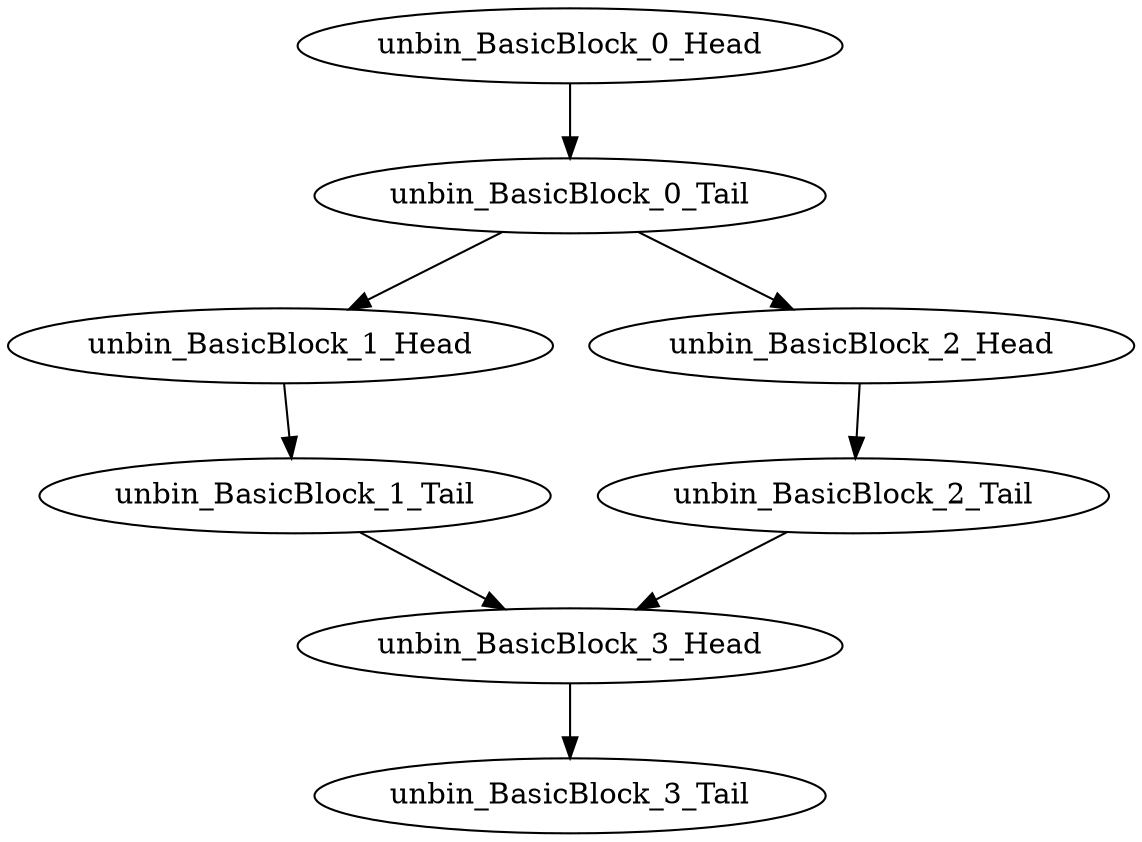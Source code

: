 digraph G {
    "unbin_BasicBlock_0_Tail" -> "unbin_BasicBlock_1_Head"
    "unbin_BasicBlock_0_Tail" -> "unbin_BasicBlock_2_Head"
    "unbin_BasicBlock_1_Head" -> "unbin_BasicBlock_1_Tail"
    "unbin_BasicBlock_1_Tail" -> "unbin_BasicBlock_3_Head"
    "unbin_BasicBlock_0_Head" -> "unbin_BasicBlock_0_Tail"
    "unbin_BasicBlock_3_Head" -> "unbin_BasicBlock_3_Tail"
    "unbin_BasicBlock_2_Head" -> "unbin_BasicBlock_2_Tail"
    "unbin_BasicBlock_2_Tail" -> "unbin_BasicBlock_3_Head"
}
